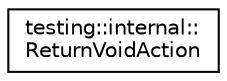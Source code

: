 digraph "Graphical Class Hierarchy"
{
  edge [fontname="Helvetica",fontsize="10",labelfontname="Helvetica",labelfontsize="10"];
  node [fontname="Helvetica",fontsize="10",shape=record];
  rankdir="LR";
  Node0 [label="testing::internal::\lReturnVoidAction",height=0.2,width=0.4,color="black", fillcolor="white", style="filled",URL="$classtesting_1_1internal_1_1ReturnVoidAction.html"];
}
